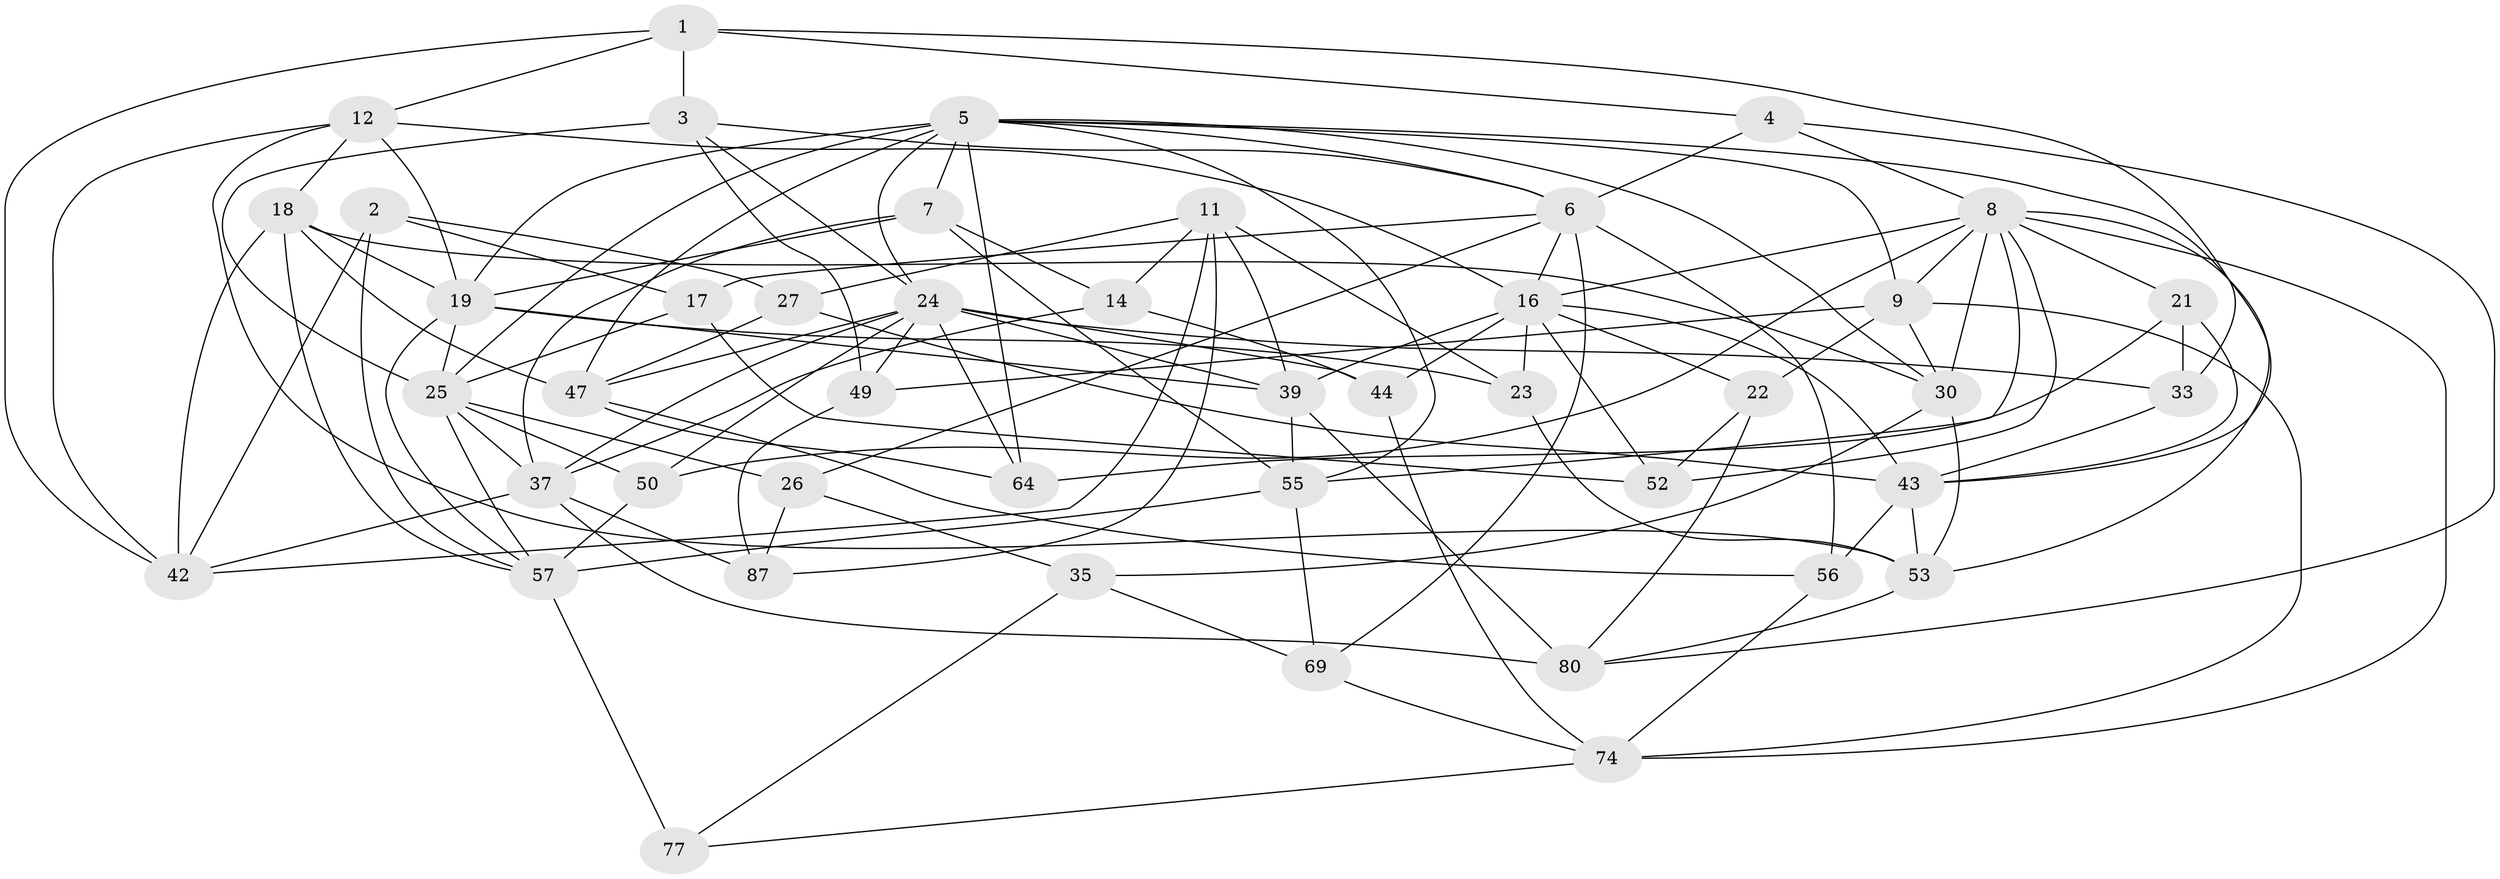 // original degree distribution, {4: 1.0}
// Generated by graph-tools (version 1.1) at 2025/16/03/09/25 04:16:23]
// undirected, 45 vertices, 125 edges
graph export_dot {
graph [start="1"]
  node [color=gray90,style=filled];
  1 [super="+75"];
  2;
  3 [super="+48"];
  4;
  5 [super="+34+36+51"];
  6 [super="+15"];
  7 [super="+10"];
  8 [super="+32+65"];
  9 [super="+29"];
  11 [super="+72"];
  12 [super="+13"];
  14;
  16 [super="+20+83"];
  17;
  18 [super="+81"];
  19 [super="+40"];
  21;
  22;
  23;
  24 [super="+60+90"];
  25 [super="+28+31+41"];
  26 [super="+82"];
  27;
  30 [super="+84"];
  33;
  35;
  37 [super="+45"];
  39 [super="+54"];
  42 [super="+63"];
  43 [super="+58+46"];
  44;
  47 [super="+67"];
  49;
  50;
  52;
  53 [super="+62"];
  55 [super="+76"];
  56;
  57 [super="+68+61"];
  64;
  69;
  74 [super="+79"];
  77;
  80 [super="+85"];
  87;
  1 -- 3 [weight=2];
  1 -- 33;
  1 -- 4;
  1 -- 12;
  1 -- 42;
  2 -- 27;
  2 -- 17;
  2 -- 57;
  2 -- 42;
  3 -- 24;
  3 -- 49;
  3 -- 6;
  3 -- 25;
  4 -- 80;
  4 -- 6;
  4 -- 8;
  5 -- 64;
  5 -- 47;
  5 -- 9;
  5 -- 43 [weight=2];
  5 -- 6;
  5 -- 7;
  5 -- 30;
  5 -- 19 [weight=2];
  5 -- 55;
  5 -- 24;
  5 -- 25 [weight=2];
  6 -- 16;
  6 -- 17;
  6 -- 69;
  6 -- 56;
  6 -- 26;
  7 -- 14;
  7 -- 19 [weight=2];
  7 -- 37;
  7 -- 55;
  8 -- 50;
  8 -- 74;
  8 -- 30;
  8 -- 55;
  8 -- 16;
  8 -- 52;
  8 -- 21;
  8 -- 9;
  8 -- 53;
  9 -- 49;
  9 -- 30;
  9 -- 74;
  9 -- 22;
  11 -- 27;
  11 -- 87;
  11 -- 14;
  11 -- 42;
  11 -- 39;
  11 -- 23;
  12 -- 16;
  12 -- 18;
  12 -- 53;
  12 -- 19;
  12 -- 42;
  14 -- 44;
  14 -- 37;
  16 -- 44;
  16 -- 39 [weight=2];
  16 -- 23;
  16 -- 22;
  16 -- 52;
  16 -- 43;
  17 -- 52;
  17 -- 25;
  18 -- 30;
  18 -- 42;
  18 -- 57;
  18 -- 19;
  18 -- 47;
  19 -- 23;
  19 -- 25;
  19 -- 57;
  19 -- 39;
  21 -- 33;
  21 -- 64;
  21 -- 43;
  22 -- 52;
  22 -- 80;
  23 -- 53;
  24 -- 49;
  24 -- 33;
  24 -- 47;
  24 -- 64;
  24 -- 50;
  24 -- 37;
  24 -- 44;
  24 -- 39;
  25 -- 26 [weight=3];
  25 -- 37 [weight=2];
  25 -- 50;
  25 -- 57;
  26 -- 35;
  26 -- 87;
  27 -- 47;
  27 -- 43;
  30 -- 35;
  30 -- 53;
  33 -- 43;
  35 -- 69;
  35 -- 77;
  37 -- 80;
  37 -- 87;
  37 -- 42;
  39 -- 80 [weight=2];
  39 -- 55;
  43 -- 56;
  43 -- 53;
  44 -- 74;
  47 -- 56;
  47 -- 64;
  49 -- 87;
  50 -- 57;
  53 -- 80;
  55 -- 69;
  55 -- 57;
  56 -- 74;
  57 -- 77 [weight=2];
  69 -- 74;
  74 -- 77;
}
